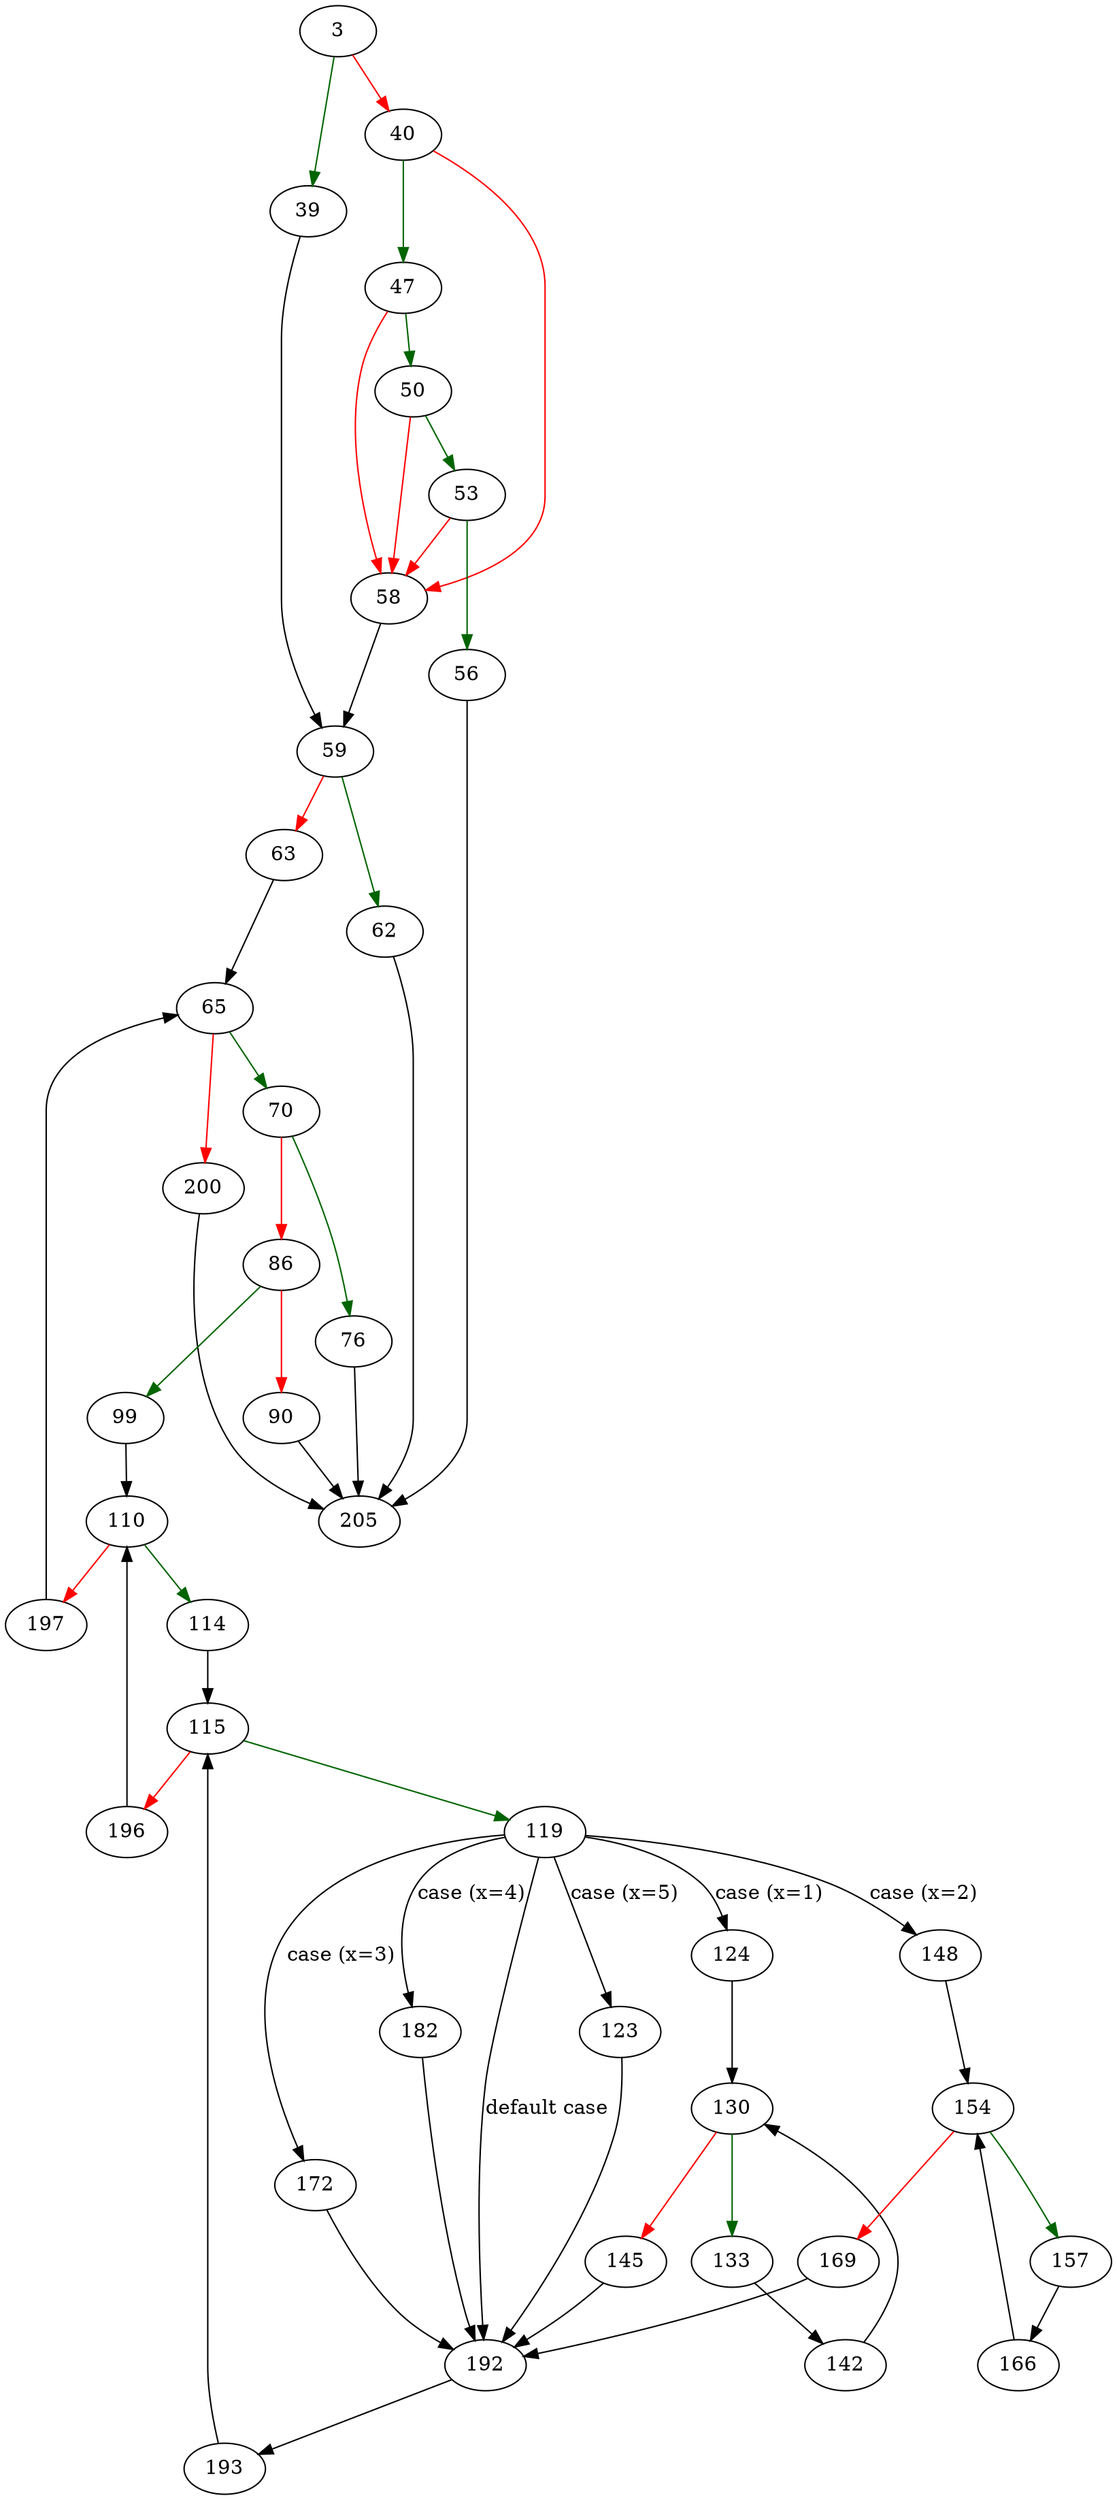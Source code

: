 strict digraph "sha3QueryFunc" {
	// Node definitions.
	3 [entry=true];
	39;
	40;
	59;
	47;
	58;
	50;
	53;
	56;
	205;
	62;
	63;
	65;
	70;
	200;
	76;
	86;
	99;
	90;
	110;
	114;
	197;
	115;
	119;
	196;
	123;
	124;
	148;
	172;
	182;
	192;
	130;
	133;
	145;
	142;
	154;
	157;
	169;
	166;
	193;

	// Edge definitions.
	3 -> 39 [
		color=darkgreen
		cond=true
	];
	3 -> 40 [
		color=red
		cond=false
	];
	39 -> 59;
	40 -> 47 [
		color=darkgreen
		cond=true
	];
	40 -> 58 [
		color=red
		cond=false
	];
	59 -> 62 [
		color=darkgreen
		cond=true
	];
	59 -> 63 [
		color=red
		cond=false
	];
	47 -> 58 [
		color=red
		cond=false
	];
	47 -> 50 [
		color=darkgreen
		cond=true
	];
	58 -> 59;
	50 -> 58 [
		color=red
		cond=false
	];
	50 -> 53 [
		color=darkgreen
		cond=true
	];
	53 -> 58 [
		color=red
		cond=false
	];
	53 -> 56 [
		color=darkgreen
		cond=true
	];
	56 -> 205;
	62 -> 205;
	63 -> 65;
	65 -> 70 [
		color=darkgreen
		cond=true
	];
	65 -> 200 [
		color=red
		cond=false
	];
	70 -> 76 [
		color=darkgreen
		cond=true
	];
	70 -> 86 [
		color=red
		cond=false
	];
	200 -> 205;
	76 -> 205;
	86 -> 99 [
		color=darkgreen
		cond=true
	];
	86 -> 90 [
		color=red
		cond=false
	];
	99 -> 110;
	90 -> 205;
	110 -> 114 [
		color=darkgreen
		cond=true
	];
	110 -> 197 [
		color=red
		cond=false
	];
	114 -> 115;
	197 -> 65;
	115 -> 119 [
		color=darkgreen
		cond=true
	];
	115 -> 196 [
		color=red
		cond=false
	];
	119 -> 123 [
		cond="case (x=5)"
		label="case (x=5)"
	];
	119 -> 124 [
		cond="case (x=1)"
		label="case (x=1)"
	];
	119 -> 148 [
		cond="case (x=2)"
		label="case (x=2)"
	];
	119 -> 172 [
		cond="case (x=3)"
		label="case (x=3)"
	];
	119 -> 182 [
		cond="case (x=4)"
		label="case (x=4)"
	];
	119 -> 192 [
		cond="default case"
		label="default case"
	];
	196 -> 110;
	123 -> 192;
	124 -> 130;
	148 -> 154;
	172 -> 192;
	182 -> 192;
	192 -> 193;
	130 -> 133 [
		color=darkgreen
		cond=true
	];
	130 -> 145 [
		color=red
		cond=false
	];
	133 -> 142;
	145 -> 192;
	142 -> 130;
	154 -> 157 [
		color=darkgreen
		cond=true
	];
	154 -> 169 [
		color=red
		cond=false
	];
	157 -> 166;
	169 -> 192;
	166 -> 154;
	193 -> 115;
}